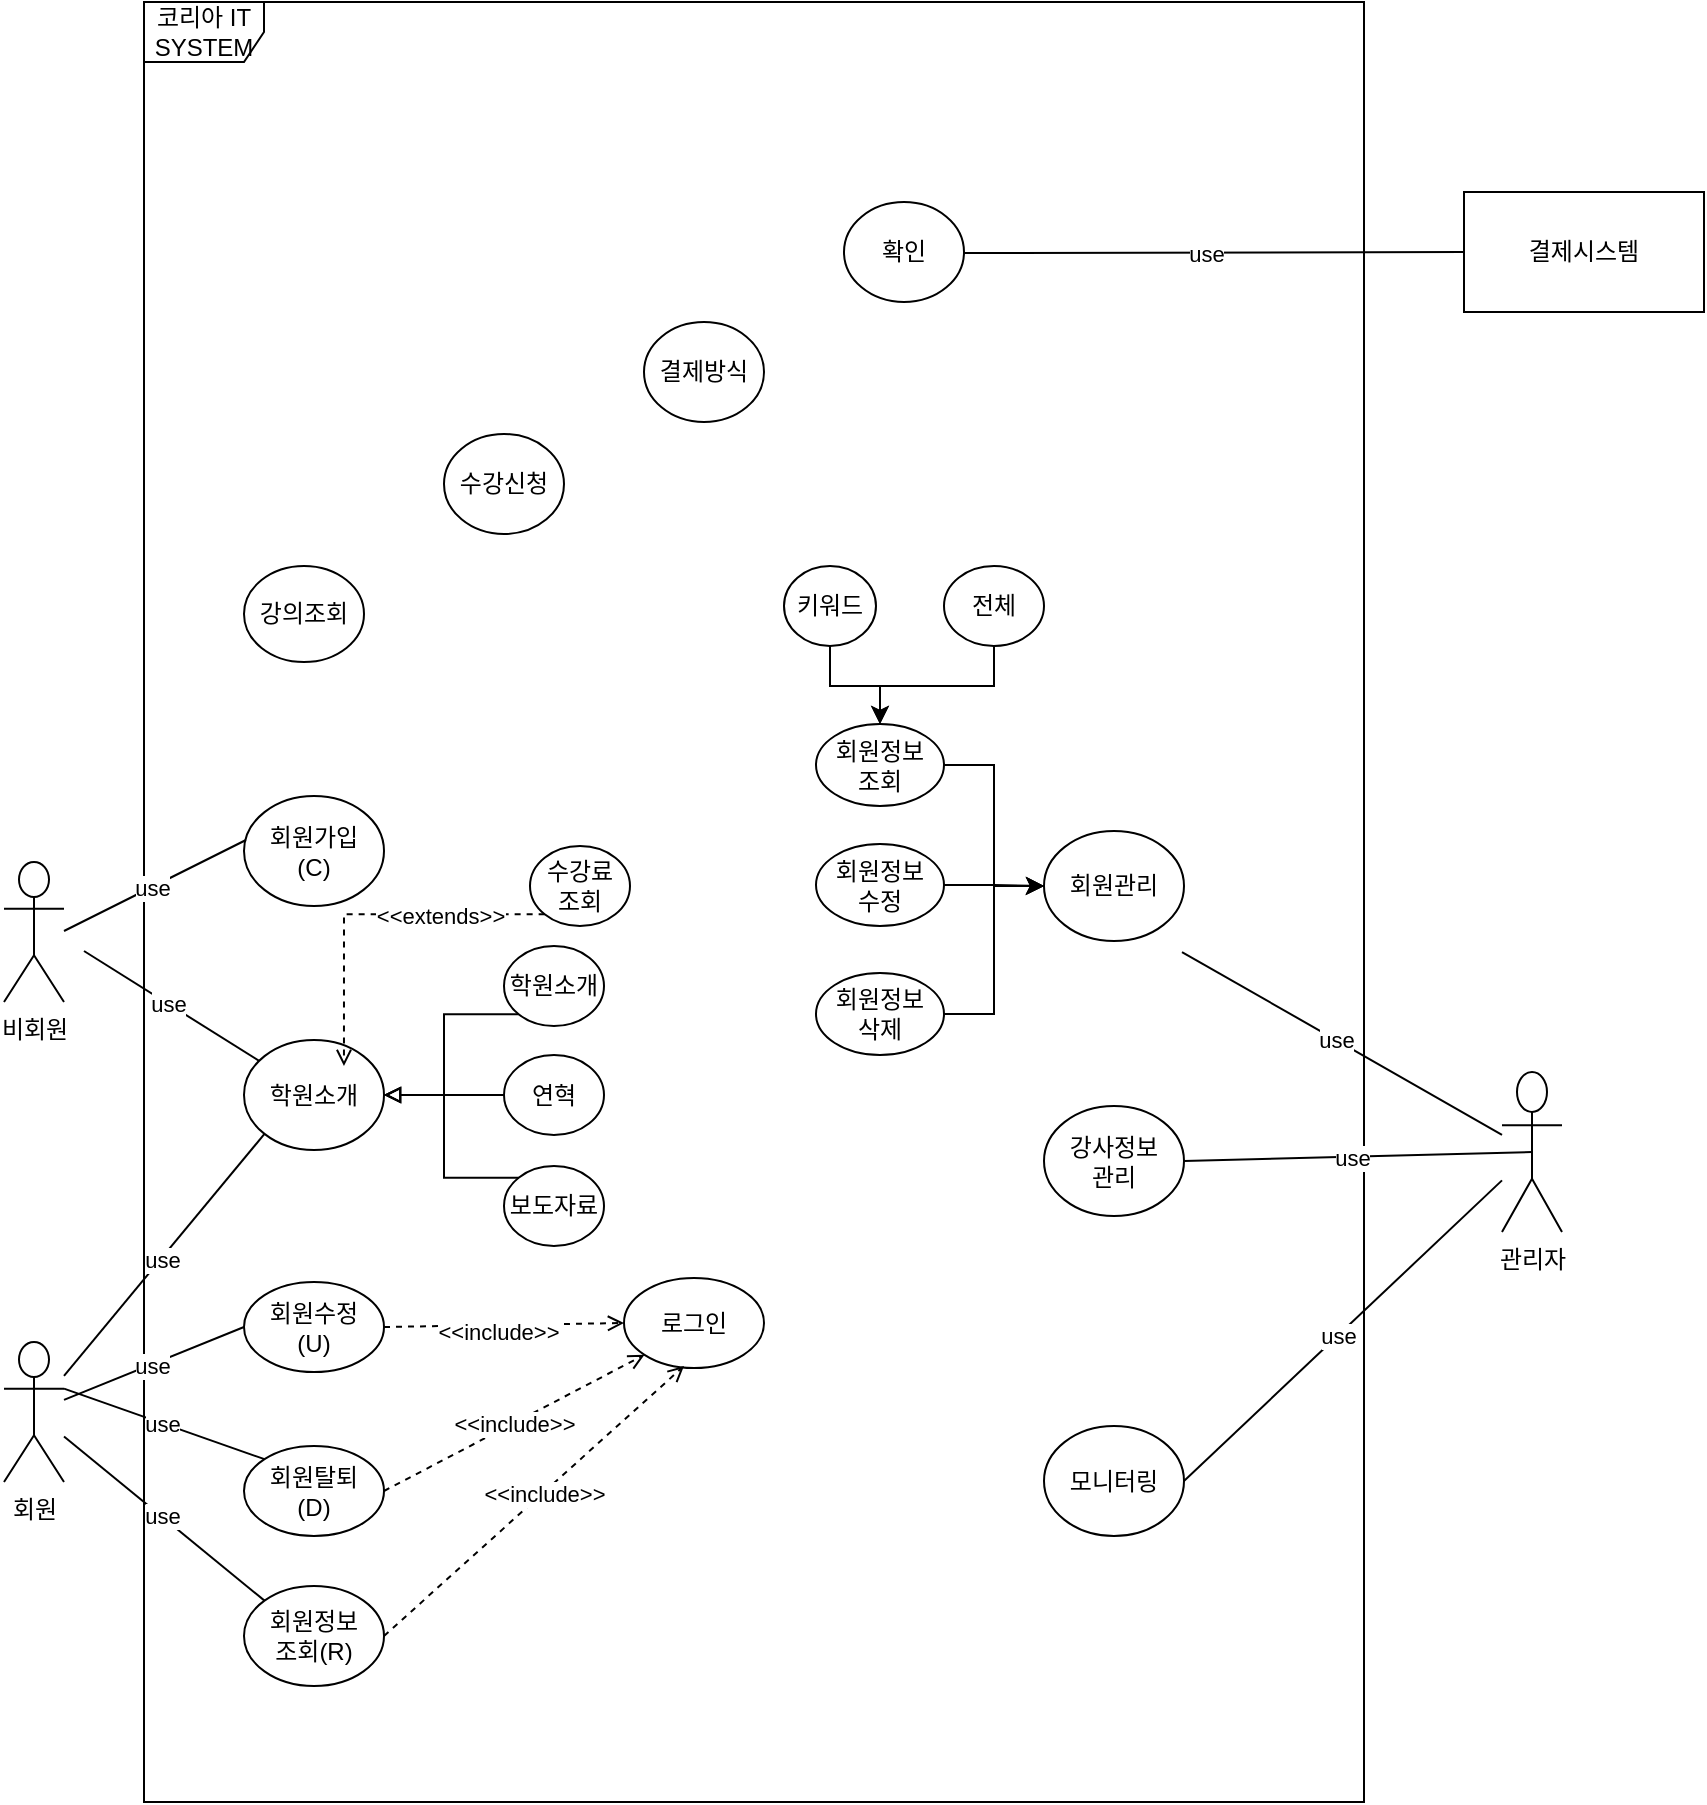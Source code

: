 <mxfile version="22.1.15" type="github">
  <diagram name="페이지-1" id="oKhGzSopXlj4xhYNLFR4">
    <mxGraphModel dx="1434" dy="1949" grid="1" gridSize="10" guides="1" tooltips="1" connect="1" arrows="1" fold="1" page="1" pageScale="1" pageWidth="827" pageHeight="1169" math="0" shadow="0">
      <root>
        <mxCell id="0" />
        <mxCell id="1" parent="0" />
        <mxCell id="JkcfyAt9VdftGswo8Ur1-15" value="비회원&lt;br&gt;" style="shape=umlActor;verticalLabelPosition=bottom;verticalAlign=top;html=1;outlineConnect=0;" vertex="1" parent="1">
          <mxGeometry x="60" y="170" width="30" height="70" as="geometry" />
        </mxCell>
        <mxCell id="JkcfyAt9VdftGswo8Ur1-16" value="회원" style="shape=umlActor;verticalLabelPosition=bottom;verticalAlign=top;html=1;outlineConnect=0;" vertex="1" parent="1">
          <mxGeometry x="60" y="410" width="30" height="70" as="geometry" />
        </mxCell>
        <mxCell id="JkcfyAt9VdftGswo8Ur1-17" value="관리자" style="shape=umlActor;verticalLabelPosition=bottom;verticalAlign=top;html=1;outlineConnect=0;" vertex="1" parent="1">
          <mxGeometry x="809" y="275" width="30" height="80" as="geometry" />
        </mxCell>
        <mxCell id="JkcfyAt9VdftGswo8Ur1-25" value="코리아 IT&lt;br&gt;SYSTEM" style="shape=umlFrame;whiteSpace=wrap;html=1;pointerEvents=0;width=60;height=30;" vertex="1" parent="1">
          <mxGeometry x="130" y="-260" width="610" height="900" as="geometry" />
        </mxCell>
        <mxCell id="JkcfyAt9VdftGswo8Ur1-27" value="회원가입&lt;br&gt;(C)" style="ellipse;whiteSpace=wrap;html=1;" vertex="1" parent="1">
          <mxGeometry x="180" y="137" width="70" height="55" as="geometry" />
        </mxCell>
        <mxCell id="JkcfyAt9VdftGswo8Ur1-28" value="회원수정&lt;br&gt;(U)" style="ellipse;whiteSpace=wrap;html=1;" vertex="1" parent="1">
          <mxGeometry x="180" y="380" width="70" height="45" as="geometry" />
        </mxCell>
        <mxCell id="JkcfyAt9VdftGswo8Ur1-29" value="회원탈퇴&lt;br&gt;(D)" style="ellipse;whiteSpace=wrap;html=1;" vertex="1" parent="1">
          <mxGeometry x="180" y="462" width="70" height="45" as="geometry" />
        </mxCell>
        <mxCell id="JkcfyAt9VdftGswo8Ur1-30" value="회원정보&lt;br&gt;조회(R)" style="ellipse;whiteSpace=wrap;html=1;" vertex="1" parent="1">
          <mxGeometry x="180" y="532" width="70" height="50" as="geometry" />
        </mxCell>
        <mxCell id="JkcfyAt9VdftGswo8Ur1-31" value="" style="endArrow=none;html=1;rounded=0;exitX=0.014;exitY=0.4;exitDx=0;exitDy=0;exitPerimeter=0;" edge="1" parent="1" source="JkcfyAt9VdftGswo8Ur1-27">
          <mxGeometry width="50" height="50" relative="1" as="geometry">
            <mxPoint x="176.99" y="204.52" as="sourcePoint" />
            <mxPoint x="90" y="204.503" as="targetPoint" />
          </mxGeometry>
        </mxCell>
        <mxCell id="JkcfyAt9VdftGswo8Ur1-33" value="use" style="edgeLabel;html=1;align=center;verticalAlign=middle;resizable=0;points=[];" vertex="1" connectable="0" parent="JkcfyAt9VdftGswo8Ur1-31">
          <mxGeometry x="0.034" relative="1" as="geometry">
            <mxPoint as="offset" />
          </mxGeometry>
        </mxCell>
        <mxCell id="JkcfyAt9VdftGswo8Ur1-35" value="" style="endArrow=none;html=1;rounded=0;exitX=0;exitY=0.5;exitDx=0;exitDy=0;" edge="1" parent="1" source="JkcfyAt9VdftGswo8Ur1-28" target="JkcfyAt9VdftGswo8Ur1-16">
          <mxGeometry width="50" height="50" relative="1" as="geometry">
            <mxPoint x="186.99" y="214.52" as="sourcePoint" />
            <mxPoint x="100" y="214.503" as="targetPoint" />
          </mxGeometry>
        </mxCell>
        <mxCell id="JkcfyAt9VdftGswo8Ur1-36" value="use" style="edgeLabel;html=1;align=center;verticalAlign=middle;resizable=0;points=[];" vertex="1" connectable="0" parent="JkcfyAt9VdftGswo8Ur1-35">
          <mxGeometry x="0.034" relative="1" as="geometry">
            <mxPoint as="offset" />
          </mxGeometry>
        </mxCell>
        <mxCell id="JkcfyAt9VdftGswo8Ur1-37" value="" style="endArrow=none;html=1;rounded=0;exitX=0;exitY=0;exitDx=0;exitDy=0;entryX=1;entryY=0.333;entryDx=0;entryDy=0;entryPerimeter=0;" edge="1" parent="1" source="JkcfyAt9VdftGswo8Ur1-29" target="JkcfyAt9VdftGswo8Ur1-16">
          <mxGeometry width="50" height="50" relative="1" as="geometry">
            <mxPoint x="196.99" y="224.52" as="sourcePoint" />
            <mxPoint x="110" y="224.503" as="targetPoint" />
          </mxGeometry>
        </mxCell>
        <mxCell id="JkcfyAt9VdftGswo8Ur1-38" value="use" style="edgeLabel;html=1;align=center;verticalAlign=middle;resizable=0;points=[];" vertex="1" connectable="0" parent="JkcfyAt9VdftGswo8Ur1-37">
          <mxGeometry x="0.034" relative="1" as="geometry">
            <mxPoint as="offset" />
          </mxGeometry>
        </mxCell>
        <mxCell id="JkcfyAt9VdftGswo8Ur1-39" value="" style="endArrow=none;html=1;rounded=0;exitX=0;exitY=0;exitDx=0;exitDy=0;" edge="1" parent="1" source="JkcfyAt9VdftGswo8Ur1-30" target="JkcfyAt9VdftGswo8Ur1-16">
          <mxGeometry width="50" height="50" relative="1" as="geometry">
            <mxPoint x="206.99" y="234.52" as="sourcePoint" />
            <mxPoint x="120" y="234.503" as="targetPoint" />
          </mxGeometry>
        </mxCell>
        <mxCell id="JkcfyAt9VdftGswo8Ur1-40" value="use" style="edgeLabel;html=1;align=center;verticalAlign=middle;resizable=0;points=[];" vertex="1" connectable="0" parent="JkcfyAt9VdftGswo8Ur1-39">
          <mxGeometry x="0.034" relative="1" as="geometry">
            <mxPoint as="offset" />
          </mxGeometry>
        </mxCell>
        <mxCell id="JkcfyAt9VdftGswo8Ur1-41" value="로그인" style="ellipse;whiteSpace=wrap;html=1;" vertex="1" parent="1">
          <mxGeometry x="370" y="378" width="70" height="45" as="geometry" />
        </mxCell>
        <mxCell id="JkcfyAt9VdftGswo8Ur1-43" value="" style="endArrow=open;dashed=1;html=1;rounded=0;entryX=0;entryY=0.5;entryDx=0;entryDy=0;exitX=1;exitY=0.5;exitDx=0;exitDy=0;endFill=0;" edge="1" parent="1" source="JkcfyAt9VdftGswo8Ur1-28" target="JkcfyAt9VdftGswo8Ur1-41">
          <mxGeometry width="50" height="50" relative="1" as="geometry">
            <mxPoint x="390" y="492" as="sourcePoint" />
            <mxPoint x="440" y="442" as="targetPoint" />
          </mxGeometry>
        </mxCell>
        <mxCell id="JkcfyAt9VdftGswo8Ur1-48" value="&amp;lt;&amp;lt;include&amp;gt;&amp;gt;" style="edgeLabel;html=1;align=center;verticalAlign=middle;resizable=0;points=[];" vertex="1" connectable="0" parent="JkcfyAt9VdftGswo8Ur1-43">
          <mxGeometry x="-0.266" relative="1" as="geometry">
            <mxPoint x="13" y="3" as="offset" />
          </mxGeometry>
        </mxCell>
        <mxCell id="JkcfyAt9VdftGswo8Ur1-44" value="" style="endArrow=open;dashed=1;html=1;rounded=0;entryX=0;entryY=1;entryDx=0;entryDy=0;exitX=1;exitY=0.5;exitDx=0;exitDy=0;endFill=0;" edge="1" parent="1" source="JkcfyAt9VdftGswo8Ur1-29" target="JkcfyAt9VdftGswo8Ur1-41">
          <mxGeometry width="50" height="50" relative="1" as="geometry">
            <mxPoint x="260" y="385" as="sourcePoint" />
            <mxPoint x="380" y="405" as="targetPoint" />
          </mxGeometry>
        </mxCell>
        <mxCell id="JkcfyAt9VdftGswo8Ur1-47" value="&amp;lt;&amp;lt;include&amp;gt;&amp;gt;" style="edgeLabel;html=1;align=center;verticalAlign=middle;resizable=0;points=[];" vertex="1" connectable="0" parent="JkcfyAt9VdftGswo8Ur1-44">
          <mxGeometry x="0.177" y="1" relative="1" as="geometry">
            <mxPoint x="-11" y="7" as="offset" />
          </mxGeometry>
        </mxCell>
        <mxCell id="JkcfyAt9VdftGswo8Ur1-45" value="" style="endArrow=open;dashed=1;html=1;rounded=0;exitX=1;exitY=0.5;exitDx=0;exitDy=0;endFill=0;" edge="1" parent="1" source="JkcfyAt9VdftGswo8Ur1-30">
          <mxGeometry width="50" height="50" relative="1" as="geometry">
            <mxPoint x="250" y="587" as="sourcePoint" />
            <mxPoint x="400" y="422" as="targetPoint" />
          </mxGeometry>
        </mxCell>
        <mxCell id="JkcfyAt9VdftGswo8Ur1-46" value="&amp;lt;&amp;lt;include&amp;gt;&amp;gt;" style="edgeLabel;html=1;align=center;verticalAlign=middle;resizable=0;points=[];" vertex="1" connectable="0" parent="JkcfyAt9VdftGswo8Ur1-45">
          <mxGeometry x="0.059" y="-1" relative="1" as="geometry">
            <mxPoint as="offset" />
          </mxGeometry>
        </mxCell>
        <mxCell id="JkcfyAt9VdftGswo8Ur1-49" value="학원소개" style="ellipse;whiteSpace=wrap;html=1;" vertex="1" parent="1">
          <mxGeometry x="180" y="259" width="70" height="55" as="geometry" />
        </mxCell>
        <mxCell id="JkcfyAt9VdftGswo8Ur1-74" style="edgeStyle=orthogonalEdgeStyle;rounded=0;orthogonalLoop=1;jettySize=auto;html=1;exitX=0;exitY=1;exitDx=0;exitDy=0;entryX=1;entryY=0.5;entryDx=0;entryDy=0;endArrow=block;endFill=0;" edge="1" parent="1" source="JkcfyAt9VdftGswo8Ur1-51" target="JkcfyAt9VdftGswo8Ur1-49">
          <mxGeometry relative="1" as="geometry" />
        </mxCell>
        <mxCell id="JkcfyAt9VdftGswo8Ur1-51" value="학원소개" style="ellipse;whiteSpace=wrap;html=1;" vertex="1" parent="1">
          <mxGeometry x="310" y="212" width="50" height="40" as="geometry" />
        </mxCell>
        <mxCell id="JkcfyAt9VdftGswo8Ur1-75" style="edgeStyle=orthogonalEdgeStyle;rounded=0;orthogonalLoop=1;jettySize=auto;html=1;exitX=0;exitY=0.5;exitDx=0;exitDy=0;entryX=1;entryY=0.5;entryDx=0;entryDy=0;endArrow=block;endFill=0;" edge="1" parent="1" source="JkcfyAt9VdftGswo8Ur1-52" target="JkcfyAt9VdftGswo8Ur1-49">
          <mxGeometry relative="1" as="geometry" />
        </mxCell>
        <mxCell id="JkcfyAt9VdftGswo8Ur1-52" value="연혁" style="ellipse;whiteSpace=wrap;html=1;" vertex="1" parent="1">
          <mxGeometry x="310" y="266.5" width="50" height="40" as="geometry" />
        </mxCell>
        <mxCell id="JkcfyAt9VdftGswo8Ur1-73" style="edgeStyle=orthogonalEdgeStyle;rounded=0;orthogonalLoop=1;jettySize=auto;html=1;exitX=0;exitY=0;exitDx=0;exitDy=0;entryX=1;entryY=0.5;entryDx=0;entryDy=0;endArrow=block;endFill=0;" edge="1" parent="1" source="JkcfyAt9VdftGswo8Ur1-53" target="JkcfyAt9VdftGswo8Ur1-49">
          <mxGeometry relative="1" as="geometry">
            <mxPoint x="270" y="282" as="targetPoint" />
          </mxGeometry>
        </mxCell>
        <mxCell id="JkcfyAt9VdftGswo8Ur1-53" value="보도자료" style="ellipse;whiteSpace=wrap;html=1;" vertex="1" parent="1">
          <mxGeometry x="310" y="322" width="50" height="40" as="geometry" />
        </mxCell>
        <mxCell id="JkcfyAt9VdftGswo8Ur1-55" value="" style="endArrow=none;html=1;rounded=0;" edge="1" parent="1" source="JkcfyAt9VdftGswo8Ur1-49">
          <mxGeometry width="50" height="50" relative="1" as="geometry">
            <mxPoint x="191" y="197" as="sourcePoint" />
            <mxPoint x="100" y="214.503" as="targetPoint" />
          </mxGeometry>
        </mxCell>
        <mxCell id="JkcfyAt9VdftGswo8Ur1-56" value="use" style="edgeLabel;html=1;align=center;verticalAlign=middle;resizable=0;points=[];" vertex="1" connectable="0" parent="JkcfyAt9VdftGswo8Ur1-55">
          <mxGeometry x="0.034" relative="1" as="geometry">
            <mxPoint as="offset" />
          </mxGeometry>
        </mxCell>
        <mxCell id="JkcfyAt9VdftGswo8Ur1-57" value="" style="endArrow=none;html=1;rounded=0;exitX=0;exitY=1;exitDx=0;exitDy=0;" edge="1" parent="1" source="JkcfyAt9VdftGswo8Ur1-49" target="JkcfyAt9VdftGswo8Ur1-16">
          <mxGeometry width="50" height="50" relative="1" as="geometry">
            <mxPoint x="201" y="207" as="sourcePoint" />
            <mxPoint x="110" y="224.503" as="targetPoint" />
          </mxGeometry>
        </mxCell>
        <mxCell id="JkcfyAt9VdftGswo8Ur1-58" value="use" style="edgeLabel;html=1;align=center;verticalAlign=middle;resizable=0;points=[];" vertex="1" connectable="0" parent="JkcfyAt9VdftGswo8Ur1-57">
          <mxGeometry x="0.034" relative="1" as="geometry">
            <mxPoint as="offset" />
          </mxGeometry>
        </mxCell>
        <mxCell id="JkcfyAt9VdftGswo8Ur1-66" value="수강료&lt;br&gt;조회" style="ellipse;whiteSpace=wrap;html=1;" vertex="1" parent="1">
          <mxGeometry x="323" y="162" width="50" height="40" as="geometry" />
        </mxCell>
        <mxCell id="JkcfyAt9VdftGswo8Ur1-70" style="edgeStyle=orthogonalEdgeStyle;rounded=0;orthogonalLoop=1;jettySize=auto;html=1;exitX=0;exitY=1;exitDx=0;exitDy=0;entryX=0.714;entryY=0.236;entryDx=0;entryDy=0;entryPerimeter=0;dashed=1;endArrow=open;endFill=0;" edge="1" parent="1" source="JkcfyAt9VdftGswo8Ur1-66" target="JkcfyAt9VdftGswo8Ur1-49">
          <mxGeometry relative="1" as="geometry" />
        </mxCell>
        <mxCell id="JkcfyAt9VdftGswo8Ur1-71" value="&amp;lt;&amp;lt;extends&amp;gt;&amp;gt;" style="edgeLabel;html=1;align=center;verticalAlign=middle;resizable=0;points=[];" vertex="1" connectable="0" parent="JkcfyAt9VdftGswo8Ur1-70">
          <mxGeometry x="-0.365" y="1" relative="1" as="geometry">
            <mxPoint x="3" as="offset" />
          </mxGeometry>
        </mxCell>
        <mxCell id="JkcfyAt9VdftGswo8Ur1-76" value="회원관리" style="ellipse;whiteSpace=wrap;html=1;" vertex="1" parent="1">
          <mxGeometry x="580" y="154.5" width="70" height="55" as="geometry" />
        </mxCell>
        <mxCell id="JkcfyAt9VdftGswo8Ur1-77" value="강사정보&lt;br&gt;관리" style="ellipse;whiteSpace=wrap;html=1;" vertex="1" parent="1">
          <mxGeometry x="580" y="292" width="70" height="55" as="geometry" />
        </mxCell>
        <mxCell id="JkcfyAt9VdftGswo8Ur1-78" value="모니터링" style="ellipse;whiteSpace=wrap;html=1;" vertex="1" parent="1">
          <mxGeometry x="580" y="452" width="70" height="55" as="geometry" />
        </mxCell>
        <mxCell id="JkcfyAt9VdftGswo8Ur1-79" value="" style="endArrow=none;html=1;rounded=0;" edge="1" parent="1" source="JkcfyAt9VdftGswo8Ur1-17">
          <mxGeometry width="50" height="50" relative="1" as="geometry">
            <mxPoint x="740" y="294.5" as="sourcePoint" />
            <mxPoint x="649" y="215.003" as="targetPoint" />
          </mxGeometry>
        </mxCell>
        <mxCell id="JkcfyAt9VdftGswo8Ur1-80" value="use" style="edgeLabel;html=1;align=center;verticalAlign=middle;resizable=0;points=[];" vertex="1" connectable="0" parent="JkcfyAt9VdftGswo8Ur1-79">
          <mxGeometry x="0.034" relative="1" as="geometry">
            <mxPoint as="offset" />
          </mxGeometry>
        </mxCell>
        <mxCell id="JkcfyAt9VdftGswo8Ur1-81" value="" style="endArrow=none;html=1;rounded=0;entryX=1;entryY=0.5;entryDx=0;entryDy=0;exitX=0.5;exitY=0.5;exitDx=0;exitDy=0;exitPerimeter=0;" edge="1" parent="1" source="JkcfyAt9VdftGswo8Ur1-17" target="JkcfyAt9VdftGswo8Ur1-77">
          <mxGeometry width="50" height="50" relative="1" as="geometry">
            <mxPoint x="819" y="316" as="sourcePoint" />
            <mxPoint x="659" y="225.003" as="targetPoint" />
          </mxGeometry>
        </mxCell>
        <mxCell id="JkcfyAt9VdftGswo8Ur1-82" value="use" style="edgeLabel;html=1;align=center;verticalAlign=middle;resizable=0;points=[];" vertex="1" connectable="0" parent="JkcfyAt9VdftGswo8Ur1-81">
          <mxGeometry x="0.034" relative="1" as="geometry">
            <mxPoint as="offset" />
          </mxGeometry>
        </mxCell>
        <mxCell id="JkcfyAt9VdftGswo8Ur1-83" value="" style="endArrow=none;html=1;rounded=0;entryX=1;entryY=0.5;entryDx=0;entryDy=0;" edge="1" parent="1" source="JkcfyAt9VdftGswo8Ur1-17" target="JkcfyAt9VdftGswo8Ur1-78">
          <mxGeometry width="50" height="50" relative="1" as="geometry">
            <mxPoint x="829" y="326" as="sourcePoint" />
            <mxPoint x="669" y="235.003" as="targetPoint" />
          </mxGeometry>
        </mxCell>
        <mxCell id="JkcfyAt9VdftGswo8Ur1-84" value="use" style="edgeLabel;html=1;align=center;verticalAlign=middle;resizable=0;points=[];" vertex="1" connectable="0" parent="JkcfyAt9VdftGswo8Ur1-83">
          <mxGeometry x="0.034" relative="1" as="geometry">
            <mxPoint as="offset" />
          </mxGeometry>
        </mxCell>
        <mxCell id="JkcfyAt9VdftGswo8Ur1-88" style="edgeStyle=orthogonalEdgeStyle;rounded=0;orthogonalLoop=1;jettySize=auto;html=1;exitX=1;exitY=0.5;exitDx=0;exitDy=0;entryX=0;entryY=0.5;entryDx=0;entryDy=0;" edge="1" parent="1" source="JkcfyAt9VdftGswo8Ur1-85" target="JkcfyAt9VdftGswo8Ur1-76">
          <mxGeometry relative="1" as="geometry" />
        </mxCell>
        <mxCell id="JkcfyAt9VdftGswo8Ur1-85" value="회원정보&lt;br&gt;조회" style="ellipse;whiteSpace=wrap;html=1;" vertex="1" parent="1">
          <mxGeometry x="466" y="101" width="64" height="41" as="geometry" />
        </mxCell>
        <mxCell id="JkcfyAt9VdftGswo8Ur1-90" style="edgeStyle=orthogonalEdgeStyle;rounded=0;orthogonalLoop=1;jettySize=auto;html=1;exitX=1;exitY=0.5;exitDx=0;exitDy=0;entryX=0;entryY=0.5;entryDx=0;entryDy=0;" edge="1" parent="1" source="JkcfyAt9VdftGswo8Ur1-86" target="JkcfyAt9VdftGswo8Ur1-76">
          <mxGeometry relative="1" as="geometry" />
        </mxCell>
        <mxCell id="JkcfyAt9VdftGswo8Ur1-86" value="회원정보&lt;br&gt;수정" style="ellipse;whiteSpace=wrap;html=1;" vertex="1" parent="1">
          <mxGeometry x="466" y="161" width="64" height="41" as="geometry" />
        </mxCell>
        <mxCell id="JkcfyAt9VdftGswo8Ur1-91" style="edgeStyle=orthogonalEdgeStyle;rounded=0;orthogonalLoop=1;jettySize=auto;html=1;exitX=1;exitY=0.5;exitDx=0;exitDy=0;entryX=0;entryY=0.5;entryDx=0;entryDy=0;" edge="1" parent="1" source="JkcfyAt9VdftGswo8Ur1-87" target="JkcfyAt9VdftGswo8Ur1-76">
          <mxGeometry relative="1" as="geometry" />
        </mxCell>
        <mxCell id="JkcfyAt9VdftGswo8Ur1-87" value="회원정보&lt;br&gt;삭제" style="ellipse;whiteSpace=wrap;html=1;" vertex="1" parent="1">
          <mxGeometry x="466" y="225.5" width="64" height="41" as="geometry" />
        </mxCell>
        <mxCell id="JkcfyAt9VdftGswo8Ur1-98" style="edgeStyle=orthogonalEdgeStyle;rounded=0;orthogonalLoop=1;jettySize=auto;html=1;exitX=0.5;exitY=1;exitDx=0;exitDy=0;entryX=0.5;entryY=0;entryDx=0;entryDy=0;" edge="1" parent="1" source="JkcfyAt9VdftGswo8Ur1-92" target="JkcfyAt9VdftGswo8Ur1-85">
          <mxGeometry relative="1" as="geometry" />
        </mxCell>
        <mxCell id="JkcfyAt9VdftGswo8Ur1-92" value="키워드" style="ellipse;whiteSpace=wrap;html=1;" vertex="1" parent="1">
          <mxGeometry x="450" y="22" width="46" height="40" as="geometry" />
        </mxCell>
        <mxCell id="JkcfyAt9VdftGswo8Ur1-99" style="edgeStyle=orthogonalEdgeStyle;rounded=0;orthogonalLoop=1;jettySize=auto;html=1;exitX=0.5;exitY=1;exitDx=0;exitDy=0;entryX=0.5;entryY=0;entryDx=0;entryDy=0;" edge="1" parent="1" source="JkcfyAt9VdftGswo8Ur1-93" target="JkcfyAt9VdftGswo8Ur1-85">
          <mxGeometry relative="1" as="geometry">
            <Array as="points">
              <mxPoint x="555" y="82" />
              <mxPoint x="498" y="82" />
            </Array>
          </mxGeometry>
        </mxCell>
        <mxCell id="JkcfyAt9VdftGswo8Ur1-93" value="전체" style="ellipse;whiteSpace=wrap;html=1;" vertex="1" parent="1">
          <mxGeometry x="530" y="22" width="50" height="40" as="geometry" />
        </mxCell>
        <mxCell id="JkcfyAt9VdftGswo8Ur1-100" value="강의조회" style="ellipse;whiteSpace=wrap;html=1;" vertex="1" parent="1">
          <mxGeometry x="180" y="22" width="60" height="48" as="geometry" />
        </mxCell>
        <mxCell id="JkcfyAt9VdftGswo8Ur1-101" value="수강신청" style="ellipse;whiteSpace=wrap;html=1;" vertex="1" parent="1">
          <mxGeometry x="280" y="-44" width="60" height="50" as="geometry" />
        </mxCell>
        <mxCell id="JkcfyAt9VdftGswo8Ur1-103" value="결제방식" style="ellipse;whiteSpace=wrap;html=1;" vertex="1" parent="1">
          <mxGeometry x="380" y="-100" width="60" height="50" as="geometry" />
        </mxCell>
        <mxCell id="JkcfyAt9VdftGswo8Ur1-104" value="확인" style="ellipse;whiteSpace=wrap;html=1;" vertex="1" parent="1">
          <mxGeometry x="480" y="-160" width="60" height="50" as="geometry" />
        </mxCell>
        <mxCell id="JkcfyAt9VdftGswo8Ur1-107" value="결제시스템" style="rounded=0;whiteSpace=wrap;html=1;" vertex="1" parent="1">
          <mxGeometry x="790" y="-165" width="120" height="60" as="geometry" />
        </mxCell>
        <mxCell id="JkcfyAt9VdftGswo8Ur1-108" value="" style="endArrow=none;html=1;rounded=0;exitX=0;exitY=0.5;exitDx=0;exitDy=0;" edge="1" parent="1" source="JkcfyAt9VdftGswo8Ur1-107">
          <mxGeometry width="50" height="50" relative="1" as="geometry">
            <mxPoint x="631" y="-180" as="sourcePoint" />
            <mxPoint x="540" y="-134.497" as="targetPoint" />
          </mxGeometry>
        </mxCell>
        <mxCell id="JkcfyAt9VdftGswo8Ur1-109" value="use" style="edgeLabel;html=1;align=center;verticalAlign=middle;resizable=0;points=[];" vertex="1" connectable="0" parent="JkcfyAt9VdftGswo8Ur1-108">
          <mxGeometry x="0.034" relative="1" as="geometry">
            <mxPoint as="offset" />
          </mxGeometry>
        </mxCell>
      </root>
    </mxGraphModel>
  </diagram>
</mxfile>
